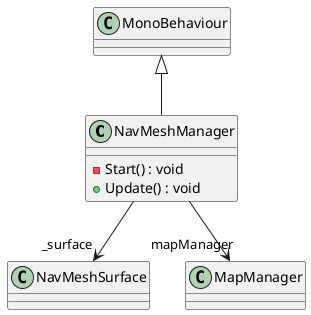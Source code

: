 @startuml
class NavMeshManager {
    - Start() : void
    + Update() : void
}
MonoBehaviour <|-- NavMeshManager
NavMeshManager --> "_surface" NavMeshSurface
NavMeshManager --> "mapManager" MapManager
@enduml
